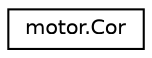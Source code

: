 digraph "Gráfico de Hierarquia de Classes"
{
  edge [fontname="Helvetica",fontsize="10",labelfontname="Helvetica",labelfontsize="10"];
  node [fontname="Helvetica",fontsize="10",shape=record];
  rankdir="LR";
  Node1 [label="motor.Cor",height=0.2,width=0.4,color="black", fillcolor="white", style="filled",URL="$classmotor_1_1Cor.html",tooltip="Classe que representa a opacidade e a tintura aplicada a um renderizável. "];
}
